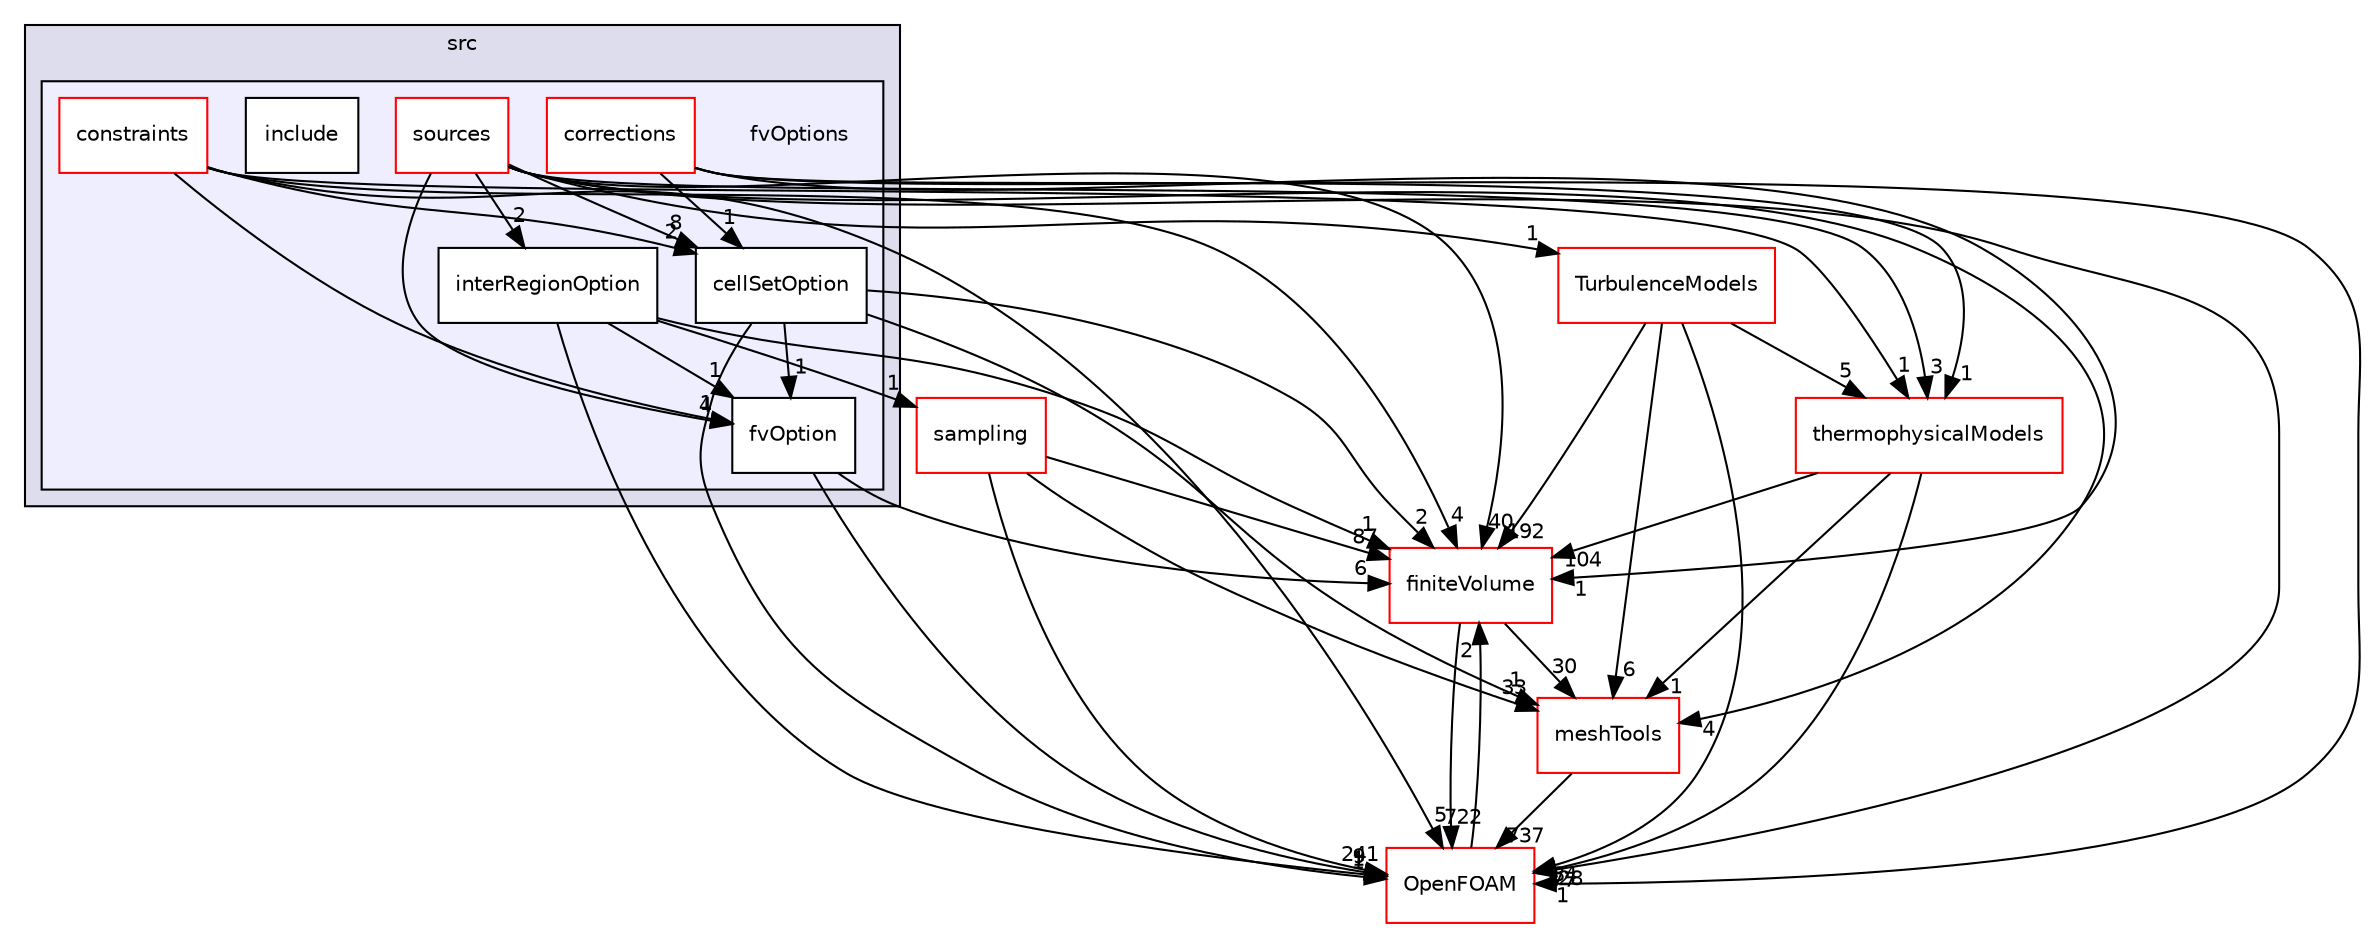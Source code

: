 digraph "src/fvOptions" {
  bgcolor=transparent;
  compound=true
  node [ fontsize="10", fontname="Helvetica"];
  edge [ labelfontsize="10", labelfontname="Helvetica"];
  subgraph clusterdir_68267d1309a1af8e8297ef4c3efbcdba {
    graph [ bgcolor="#ddddee", pencolor="black", label="src" fontname="Helvetica", fontsize="10", URL="dir_68267d1309a1af8e8297ef4c3efbcdba.html"]
  subgraph clusterdir_3feeed9f14097927738cfbd9bcefd859 {
    graph [ bgcolor="#eeeeff", pencolor="black", label="" URL="dir_3feeed9f14097927738cfbd9bcefd859.html"];
    dir_3feeed9f14097927738cfbd9bcefd859 [shape=plaintext label="fvOptions"];
    dir_3985ce20ae33982f8c583731dc480b49 [shape=box label="cellSetOption" color="black" fillcolor="white" style="filled" URL="dir_3985ce20ae33982f8c583731dc480b49.html"];
    dir_35258aa5e0da929963ca5864cc4044a5 [shape=box label="constraints" color="red" fillcolor="white" style="filled" URL="dir_35258aa5e0da929963ca5864cc4044a5.html"];
    dir_fecc9552e18d5acb5c117f78891760ae [shape=box label="corrections" color="red" fillcolor="white" style="filled" URL="dir_fecc9552e18d5acb5c117f78891760ae.html"];
    dir_66978cfd90af47a6fda973caaecb1d19 [shape=box label="fvOption" color="black" fillcolor="white" style="filled" URL="dir_66978cfd90af47a6fda973caaecb1d19.html"];
    dir_257b47bbfa56ff90f7ec23347a7bb1a6 [shape=box label="include" color="black" fillcolor="white" style="filled" URL="dir_257b47bbfa56ff90f7ec23347a7bb1a6.html"];
    dir_e004c8aef6ad3730b0be09e2a7704e0f [shape=box label="interRegionOption" color="black" fillcolor="white" style="filled" URL="dir_e004c8aef6ad3730b0be09e2a7704e0f.html"];
    dir_ab5426228c8fb14cfc52c0ebfb464378 [shape=box label="sources" color="red" fillcolor="white" style="filled" URL="dir_ab5426228c8fb14cfc52c0ebfb464378.html"];
  }
  }
  dir_9bd15774b555cf7259a6fa18f99fe99b [shape=box label="finiteVolume" color="red" URL="dir_9bd15774b555cf7259a6fa18f99fe99b.html"];
  dir_24a3817a3c61c11f04a0a72057522f4f [shape=box label="sampling" color="red" URL="dir_24a3817a3c61c11f04a0a72057522f4f.html"];
  dir_ae30ad0bef50cf391b24c614251bb9fd [shape=box label="meshTools" color="red" URL="dir_ae30ad0bef50cf391b24c614251bb9fd.html"];
  dir_1eda626aeac0f0ad2848c36acaa5d501 [shape=box label="TurbulenceModels" color="red" URL="dir_1eda626aeac0f0ad2848c36acaa5d501.html"];
  dir_2778d089ec5c4f66810b11f753867003 [shape=box label="thermophysicalModels" color="red" URL="dir_2778d089ec5c4f66810b11f753867003.html"];
  dir_c5473ff19b20e6ec4dfe5c310b3778a8 [shape=box label="OpenFOAM" color="red" URL="dir_c5473ff19b20e6ec4dfe5c310b3778a8.html"];
  dir_9bd15774b555cf7259a6fa18f99fe99b->dir_ae30ad0bef50cf391b24c614251bb9fd [headlabel="30", labeldistance=1.5 headhref="dir_000881_001727.html"];
  dir_9bd15774b555cf7259a6fa18f99fe99b->dir_c5473ff19b20e6ec4dfe5c310b3778a8 [headlabel="722", labeldistance=1.5 headhref="dir_000881_001873.html"];
  dir_24a3817a3c61c11f04a0a72057522f4f->dir_9bd15774b555cf7259a6fa18f99fe99b [headlabel="87", labeldistance=1.5 headhref="dir_002590_000881.html"];
  dir_24a3817a3c61c11f04a0a72057522f4f->dir_ae30ad0bef50cf391b24c614251bb9fd [headlabel="33", labeldistance=1.5 headhref="dir_002590_001727.html"];
  dir_24a3817a3c61c11f04a0a72057522f4f->dir_c5473ff19b20e6ec4dfe5c310b3778a8 [headlabel="241", labeldistance=1.5 headhref="dir_002590_001873.html"];
  dir_ae30ad0bef50cf391b24c614251bb9fd->dir_c5473ff19b20e6ec4dfe5c310b3778a8 [headlabel="737", labeldistance=1.5 headhref="dir_001727_001873.html"];
  dir_e004c8aef6ad3730b0be09e2a7704e0f->dir_9bd15774b555cf7259a6fa18f99fe99b [headlabel="1", labeldistance=1.5 headhref="dir_001303_000881.html"];
  dir_e004c8aef6ad3730b0be09e2a7704e0f->dir_24a3817a3c61c11f04a0a72057522f4f [headlabel="1", labeldistance=1.5 headhref="dir_001303_002590.html"];
  dir_e004c8aef6ad3730b0be09e2a7704e0f->dir_c5473ff19b20e6ec4dfe5c310b3778a8 [headlabel="1", labeldistance=1.5 headhref="dir_001303_001873.html"];
  dir_e004c8aef6ad3730b0be09e2a7704e0f->dir_66978cfd90af47a6fda973caaecb1d19 [headlabel="1", labeldistance=1.5 headhref="dir_001303_001301.html"];
  dir_35258aa5e0da929963ca5864cc4044a5->dir_9bd15774b555cf7259a6fa18f99fe99b [headlabel="4", labeldistance=1.5 headhref="dir_001294_000881.html"];
  dir_35258aa5e0da929963ca5864cc4044a5->dir_2778d089ec5c4f66810b11f753867003 [headlabel="1", labeldistance=1.5 headhref="dir_001294_001214.html"];
  dir_35258aa5e0da929963ca5864cc4044a5->dir_c5473ff19b20e6ec4dfe5c310b3778a8 [headlabel="5", labeldistance=1.5 headhref="dir_001294_001873.html"];
  dir_35258aa5e0da929963ca5864cc4044a5->dir_66978cfd90af47a6fda973caaecb1d19 [headlabel="1", labeldistance=1.5 headhref="dir_001294_001301.html"];
  dir_35258aa5e0da929963ca5864cc4044a5->dir_3985ce20ae33982f8c583731dc480b49 [headlabel="2", labeldistance=1.5 headhref="dir_001294_001293.html"];
  dir_1eda626aeac0f0ad2848c36acaa5d501->dir_9bd15774b555cf7259a6fa18f99fe99b [headlabel="192", labeldistance=1.5 headhref="dir_000739_000881.html"];
  dir_1eda626aeac0f0ad2848c36acaa5d501->dir_ae30ad0bef50cf391b24c614251bb9fd [headlabel="6", labeldistance=1.5 headhref="dir_000739_001727.html"];
  dir_1eda626aeac0f0ad2848c36acaa5d501->dir_2778d089ec5c4f66810b11f753867003 [headlabel="5", labeldistance=1.5 headhref="dir_000739_001214.html"];
  dir_1eda626aeac0f0ad2848c36acaa5d501->dir_c5473ff19b20e6ec4dfe5c310b3778a8 [headlabel="84", labeldistance=1.5 headhref="dir_000739_001873.html"];
  dir_2778d089ec5c4f66810b11f753867003->dir_9bd15774b555cf7259a6fa18f99fe99b [headlabel="104", labeldistance=1.5 headhref="dir_001214_000881.html"];
  dir_2778d089ec5c4f66810b11f753867003->dir_ae30ad0bef50cf391b24c614251bb9fd [headlabel="1", labeldistance=1.5 headhref="dir_001214_001727.html"];
  dir_2778d089ec5c4f66810b11f753867003->dir_c5473ff19b20e6ec4dfe5c310b3778a8 [headlabel="328", labeldistance=1.5 headhref="dir_001214_001873.html"];
  dir_c5473ff19b20e6ec4dfe5c310b3778a8->dir_9bd15774b555cf7259a6fa18f99fe99b [headlabel="2", labeldistance=1.5 headhref="dir_001873_000881.html"];
  dir_ab5426228c8fb14cfc52c0ebfb464378->dir_9bd15774b555cf7259a6fa18f99fe99b [headlabel="40", labeldistance=1.5 headhref="dir_001304_000881.html"];
  dir_ab5426228c8fb14cfc52c0ebfb464378->dir_ae30ad0bef50cf391b24c614251bb9fd [headlabel="4", labeldistance=1.5 headhref="dir_001304_001727.html"];
  dir_ab5426228c8fb14cfc52c0ebfb464378->dir_e004c8aef6ad3730b0be09e2a7704e0f [headlabel="2", labeldistance=1.5 headhref="dir_001304_001303.html"];
  dir_ab5426228c8fb14cfc52c0ebfb464378->dir_1eda626aeac0f0ad2848c36acaa5d501 [headlabel="1", labeldistance=1.5 headhref="dir_001304_000739.html"];
  dir_ab5426228c8fb14cfc52c0ebfb464378->dir_2778d089ec5c4f66810b11f753867003 [headlabel="3", labeldistance=1.5 headhref="dir_001304_001214.html"];
  dir_ab5426228c8fb14cfc52c0ebfb464378->dir_c5473ff19b20e6ec4dfe5c310b3778a8 [headlabel="77", labeldistance=1.5 headhref="dir_001304_001873.html"];
  dir_ab5426228c8fb14cfc52c0ebfb464378->dir_66978cfd90af47a6fda973caaecb1d19 [headlabel="4", labeldistance=1.5 headhref="dir_001304_001301.html"];
  dir_ab5426228c8fb14cfc52c0ebfb464378->dir_3985ce20ae33982f8c583731dc480b49 [headlabel="8", labeldistance=1.5 headhref="dir_001304_001293.html"];
  dir_66978cfd90af47a6fda973caaecb1d19->dir_9bd15774b555cf7259a6fa18f99fe99b [headlabel="6", labeldistance=1.5 headhref="dir_001301_000881.html"];
  dir_66978cfd90af47a6fda973caaecb1d19->dir_c5473ff19b20e6ec4dfe5c310b3778a8 [headlabel="9", labeldistance=1.5 headhref="dir_001301_001873.html"];
  dir_fecc9552e18d5acb5c117f78891760ae->dir_9bd15774b555cf7259a6fa18f99fe99b [headlabel="1", labeldistance=1.5 headhref="dir_001299_000881.html"];
  dir_fecc9552e18d5acb5c117f78891760ae->dir_2778d089ec5c4f66810b11f753867003 [headlabel="1", labeldistance=1.5 headhref="dir_001299_001214.html"];
  dir_fecc9552e18d5acb5c117f78891760ae->dir_c5473ff19b20e6ec4dfe5c310b3778a8 [headlabel="1", labeldistance=1.5 headhref="dir_001299_001873.html"];
  dir_fecc9552e18d5acb5c117f78891760ae->dir_3985ce20ae33982f8c583731dc480b49 [headlabel="1", labeldistance=1.5 headhref="dir_001299_001293.html"];
  dir_3985ce20ae33982f8c583731dc480b49->dir_9bd15774b555cf7259a6fa18f99fe99b [headlabel="2", labeldistance=1.5 headhref="dir_001293_000881.html"];
  dir_3985ce20ae33982f8c583731dc480b49->dir_ae30ad0bef50cf391b24c614251bb9fd [headlabel="1", labeldistance=1.5 headhref="dir_001293_001727.html"];
  dir_3985ce20ae33982f8c583731dc480b49->dir_c5473ff19b20e6ec4dfe5c310b3778a8 [headlabel="1", labeldistance=1.5 headhref="dir_001293_001873.html"];
  dir_3985ce20ae33982f8c583731dc480b49->dir_66978cfd90af47a6fda973caaecb1d19 [headlabel="1", labeldistance=1.5 headhref="dir_001293_001301.html"];
}
